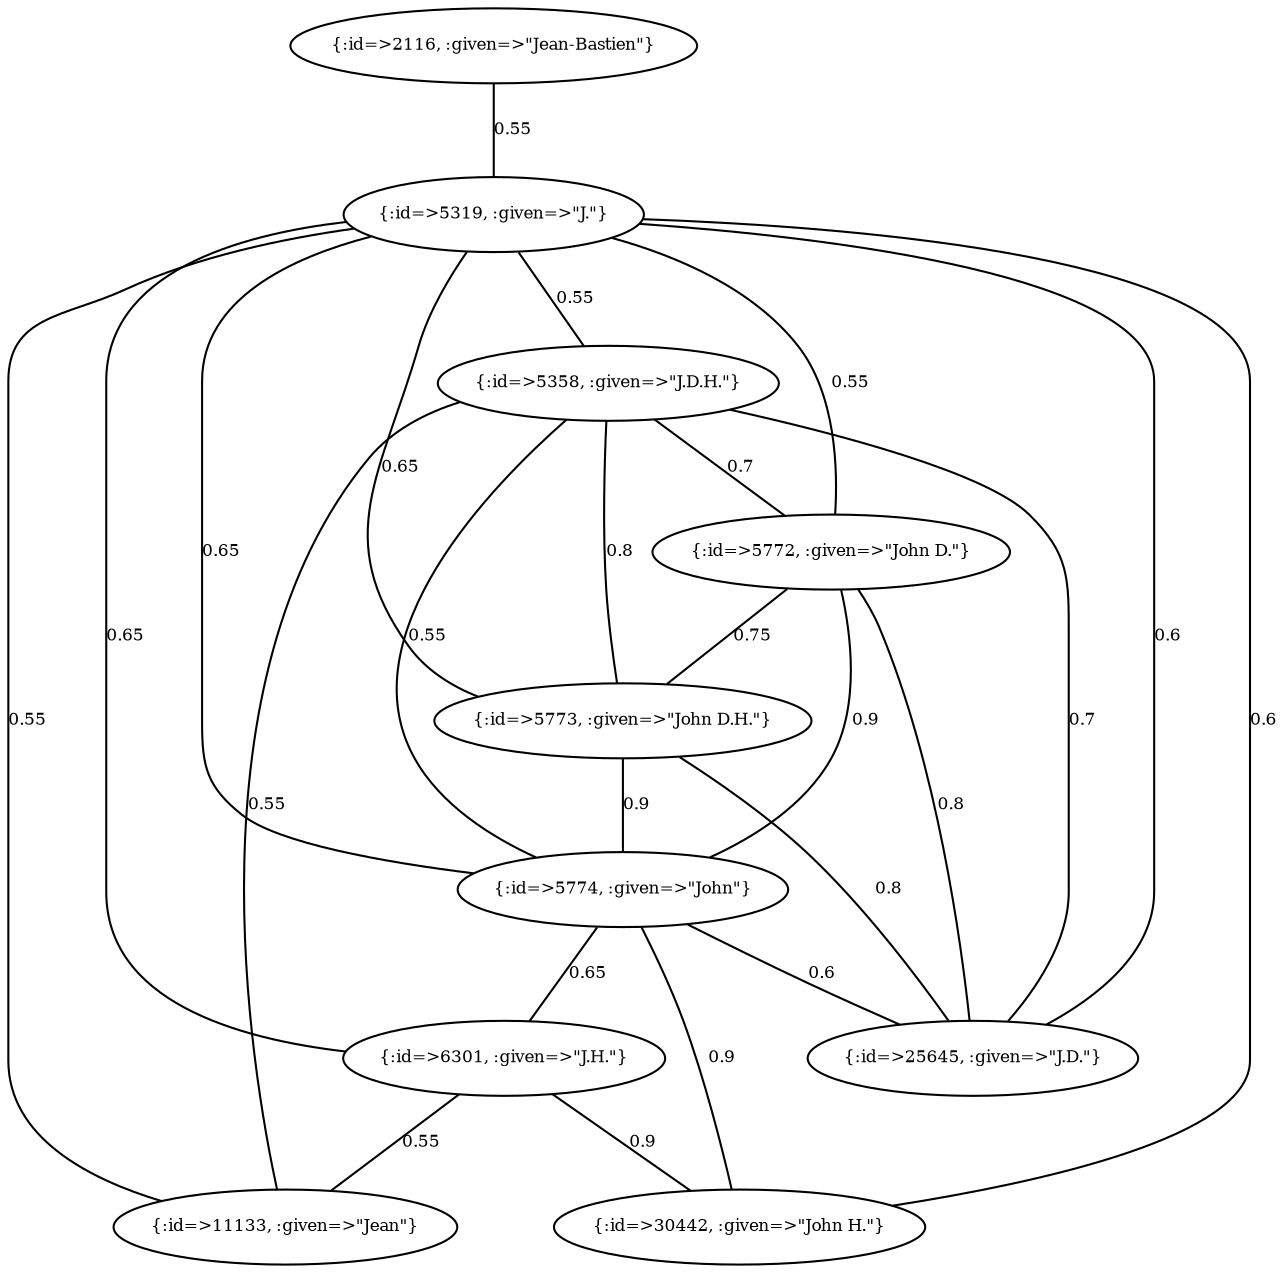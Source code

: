 graph Collector__WeightedGraph {
    "{:id=>2116, :given=>\"Jean-Bastien\"}" [
        fontsize = 8,
        label = "{:id=>2116, :given=>\"Jean-Bastien\"}"
    ]

    "{:id=>5319, :given=>\"J.\"}" [
        fontsize = 8,
        label = "{:id=>5319, :given=>\"J.\"}"
    ]

    "{:id=>5358, :given=>\"J.D.H.\"}" [
        fontsize = 8,
        label = "{:id=>5358, :given=>\"J.D.H.\"}"
    ]

    "{:id=>5772, :given=>\"John D.\"}" [
        fontsize = 8,
        label = "{:id=>5772, :given=>\"John D.\"}"
    ]

    "{:id=>5773, :given=>\"John D.H.\"}" [
        fontsize = 8,
        label = "{:id=>5773, :given=>\"John D.H.\"}"
    ]

    "{:id=>5774, :given=>\"John\"}" [
        fontsize = 8,
        label = "{:id=>5774, :given=>\"John\"}"
    ]

    "{:id=>6301, :given=>\"J.H.\"}" [
        fontsize = 8,
        label = "{:id=>6301, :given=>\"J.H.\"}"
    ]

    "{:id=>11133, :given=>\"Jean\"}" [
        fontsize = 8,
        label = "{:id=>11133, :given=>\"Jean\"}"
    ]

    "{:id=>25645, :given=>\"J.D.\"}" [
        fontsize = 8,
        label = "{:id=>25645, :given=>\"J.D.\"}"
    ]

    "{:id=>30442, :given=>\"John H.\"}" [
        fontsize = 8,
        label = "{:id=>30442, :given=>\"John H.\"}"
    ]

    "{:id=>2116, :given=>\"Jean-Bastien\"}" -- "{:id=>5319, :given=>\"J.\"}" [
        fontsize = 8,
        label = 0.55
    ]

    "{:id=>5319, :given=>\"J.\"}" -- "{:id=>5358, :given=>\"J.D.H.\"}" [
        fontsize = 8,
        label = 0.55
    ]

    "{:id=>5319, :given=>\"J.\"}" -- "{:id=>5772, :given=>\"John D.\"}" [
        fontsize = 8,
        label = 0.55
    ]

    "{:id=>5319, :given=>\"J.\"}" -- "{:id=>5773, :given=>\"John D.H.\"}" [
        fontsize = 8,
        label = 0.65
    ]

    "{:id=>5319, :given=>\"J.\"}" -- "{:id=>5774, :given=>\"John\"}" [
        fontsize = 8,
        label = 0.65
    ]

    "{:id=>5319, :given=>\"J.\"}" -- "{:id=>6301, :given=>\"J.H.\"}" [
        fontsize = 8,
        label = 0.65
    ]

    "{:id=>5319, :given=>\"J.\"}" -- "{:id=>11133, :given=>\"Jean\"}" [
        fontsize = 8,
        label = 0.55
    ]

    "{:id=>5319, :given=>\"J.\"}" -- "{:id=>25645, :given=>\"J.D.\"}" [
        fontsize = 8,
        label = 0.6
    ]

    "{:id=>5319, :given=>\"J.\"}" -- "{:id=>30442, :given=>\"John H.\"}" [
        fontsize = 8,
        label = 0.6
    ]

    "{:id=>5358, :given=>\"J.D.H.\"}" -- "{:id=>5772, :given=>\"John D.\"}" [
        fontsize = 8,
        label = 0.7
    ]

    "{:id=>5358, :given=>\"J.D.H.\"}" -- "{:id=>5773, :given=>\"John D.H.\"}" [
        fontsize = 8,
        label = 0.8
    ]

    "{:id=>5358, :given=>\"J.D.H.\"}" -- "{:id=>5774, :given=>\"John\"}" [
        fontsize = 8,
        label = 0.55
    ]

    "{:id=>5358, :given=>\"J.D.H.\"}" -- "{:id=>11133, :given=>\"Jean\"}" [
        fontsize = 8,
        label = 0.55
    ]

    "{:id=>5358, :given=>\"J.D.H.\"}" -- "{:id=>25645, :given=>\"J.D.\"}" [
        fontsize = 8,
        label = 0.7
    ]

    "{:id=>5772, :given=>\"John D.\"}" -- "{:id=>5773, :given=>\"John D.H.\"}" [
        fontsize = 8,
        label = 0.75
    ]

    "{:id=>5772, :given=>\"John D.\"}" -- "{:id=>5774, :given=>\"John\"}" [
        fontsize = 8,
        label = 0.9
    ]

    "{:id=>5772, :given=>\"John D.\"}" -- "{:id=>25645, :given=>\"J.D.\"}" [
        fontsize = 8,
        label = 0.8
    ]

    "{:id=>5773, :given=>\"John D.H.\"}" -- "{:id=>5774, :given=>\"John\"}" [
        fontsize = 8,
        label = 0.9
    ]

    "{:id=>5773, :given=>\"John D.H.\"}" -- "{:id=>25645, :given=>\"J.D.\"}" [
        fontsize = 8,
        label = 0.8
    ]

    "{:id=>5774, :given=>\"John\"}" -- "{:id=>6301, :given=>\"J.H.\"}" [
        fontsize = 8,
        label = 0.65
    ]

    "{:id=>5774, :given=>\"John\"}" -- "{:id=>25645, :given=>\"J.D.\"}" [
        fontsize = 8,
        label = 0.6
    ]

    "{:id=>5774, :given=>\"John\"}" -- "{:id=>30442, :given=>\"John H.\"}" [
        fontsize = 8,
        label = 0.9
    ]

    "{:id=>6301, :given=>\"J.H.\"}" -- "{:id=>11133, :given=>\"Jean\"}" [
        fontsize = 8,
        label = 0.55
    ]

    "{:id=>6301, :given=>\"J.H.\"}" -- "{:id=>30442, :given=>\"John H.\"}" [
        fontsize = 8,
        label = 0.9
    ]
}
